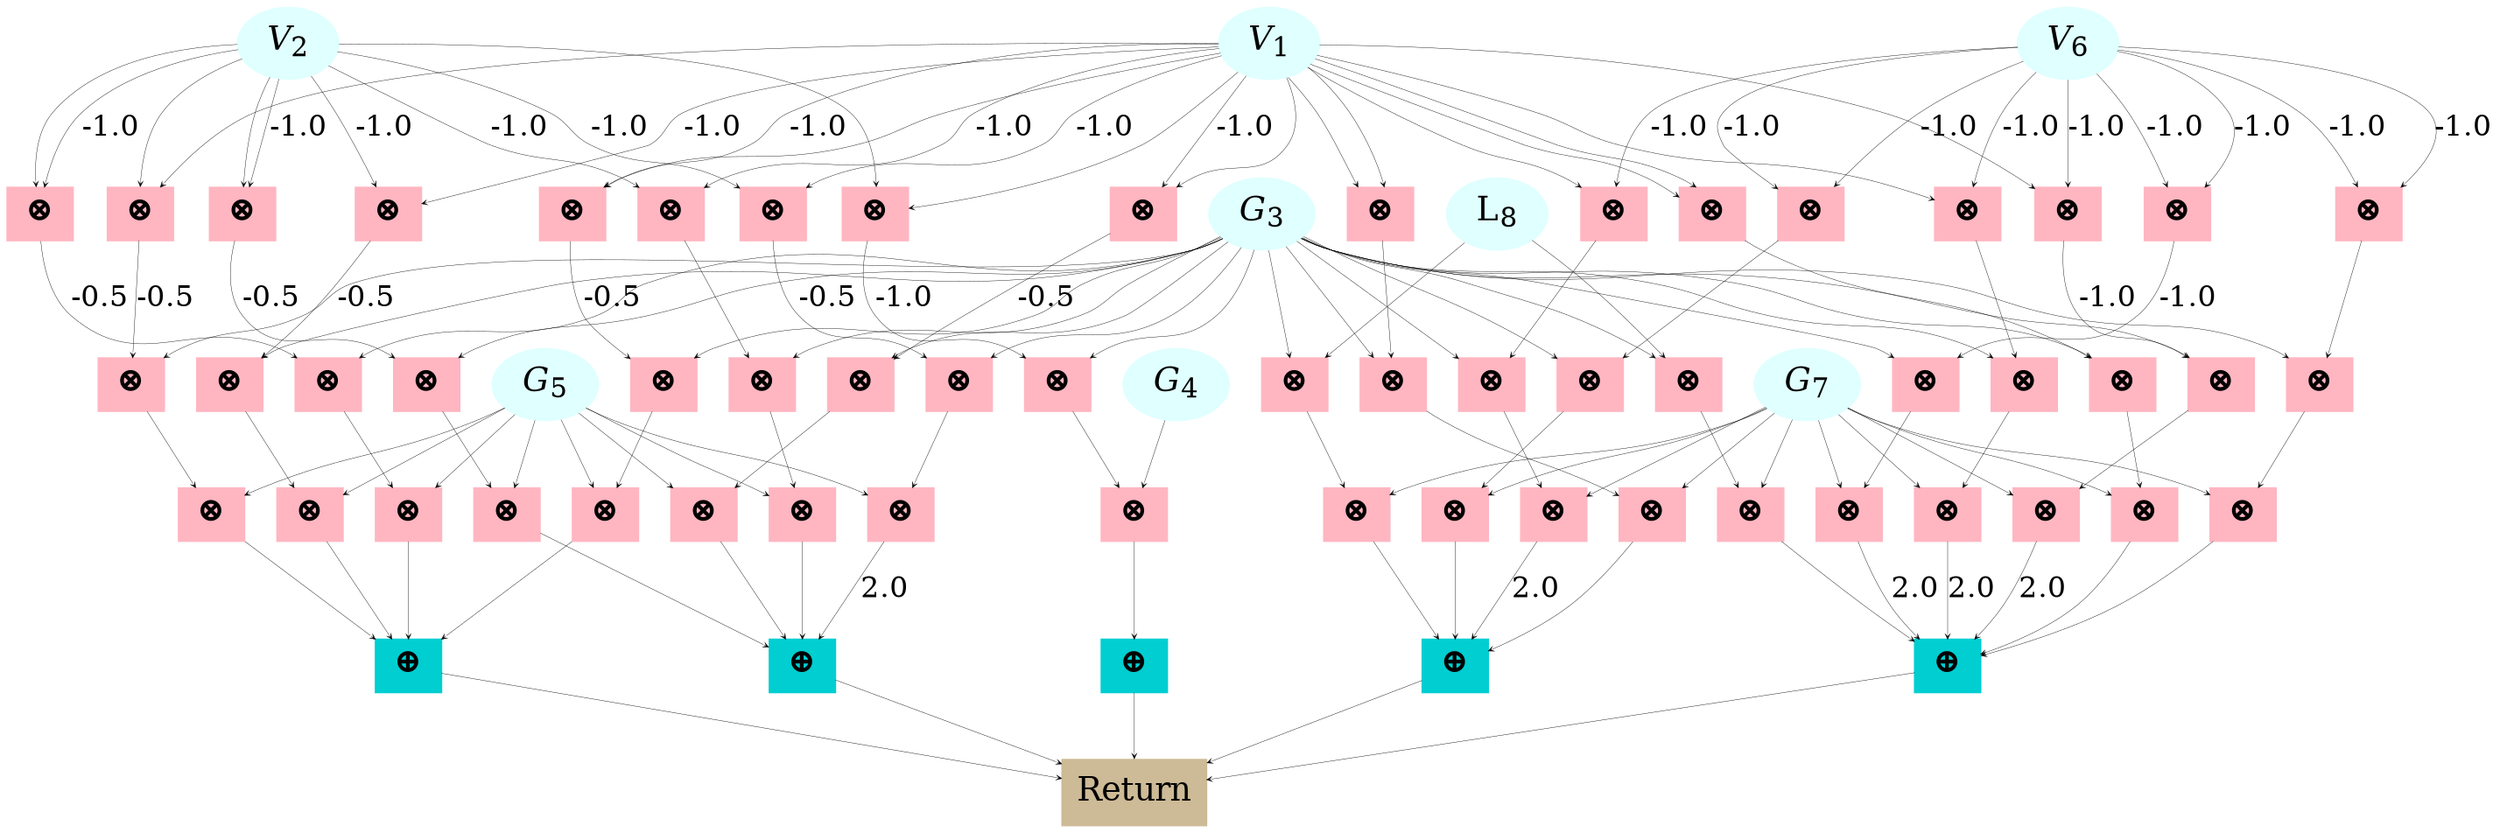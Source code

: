 digraph ComputationalGraph { 
label=""
ReturnNode[shape=box, label = "Return", style=filled, color=wheat3, fontsize=18]
g18635[label=<<i>V</i><sub>1</sub>>, style=filled, color=lightcyan, fontsize=18]
g18637[label=<<i>V</i><sub>2</sub>>, style=filled, color=lightcyan, fontsize=18]
g19017[shape=box, label = <<b>&otimes;</b>>, style=filled, color=lightpink, fontsize=18, width = 0.5, height = 0.4]
g18645[label=<<i>G</i><sub>3</sub>>, style=filled, color=lightcyan, fontsize=18]
g19018[shape=box, label = <<b>&otimes;</b>>, style=filled, color=lightpink, fontsize=18, width = 0.5, height = 0.4]
g18646[label=<<i>G</i><sub>4</sub>>, style=filled, color=lightcyan, fontsize=18]
g19019[shape=box, label = <<b>&otimes;</b>>, style=filled, color=lightpink, fontsize=18, width = 0.5, height = 0.4]
g18737[shape=box, label = <<b>&oplus;</b>>, style=filled, color= darkturquoise, fontsize=18, width = 0.5, height = 0.4]
g19020[shape=box, label = <<b>&otimes;</b>>, style=filled, color=lightpink, fontsize=18, width = 0.5, height = 0.4]
g19024[shape=box, label = <<b>&otimes;</b>>, style=filled, color=lightpink, fontsize=18, width = 0.5, height = 0.4]
g18724[label=<<i>G</i><sub>5</sub>>, style=filled, color=lightcyan, fontsize=18]
g19028[shape=box, label = <<b>&otimes;</b>>, style=filled, color=lightpink, fontsize=18, width = 0.5, height = 0.4]
g19021[shape=box, label = <<b>&otimes;</b>>, style=filled, color=lightpink, fontsize=18, width = 0.5, height = 0.4]
g19025[shape=box, label = <<b>&otimes;</b>>, style=filled, color=lightpink, fontsize=18, width = 0.5, height = 0.4]
g19029[shape=box, label = <<b>&otimes;</b>>, style=filled, color=lightpink, fontsize=18, width = 0.5, height = 0.4]
g19022[shape=box, label = <<b>&otimes;</b>>, style=filled, color=lightpink, fontsize=18, width = 0.5, height = 0.4]
g19026[shape=box, label = <<b>&otimes;</b>>, style=filled, color=lightpink, fontsize=18, width = 0.5, height = 0.4]
g19030[shape=box, label = <<b>&otimes;</b>>, style=filled, color=lightpink, fontsize=18, width = 0.5, height = 0.4]
g19023[shape=box, label = <<b>&otimes;</b>>, style=filled, color=lightpink, fontsize=18, width = 0.5, height = 0.4]
g19027[shape=box, label = <<b>&otimes;</b>>, style=filled, color=lightpink, fontsize=18, width = 0.5, height = 0.4]
g19031[shape=box, label = <<b>&otimes;</b>>, style=filled, color=lightpink, fontsize=18, width = 0.5, height = 0.4]
g18751[shape=box, label = <<b>&oplus;</b>>, style=filled, color= darkturquoise, fontsize=18, width = 0.5, height = 0.4]
g18648[label=<<i>V</i><sub>6</sub>>, style=filled, color=lightcyan, fontsize=18]
g19032[shape=box, label = <<b>&otimes;</b>>, style=filled, color=lightpink, fontsize=18, width = 0.5, height = 0.4]
g19036[shape=box, label = <<b>&otimes;</b>>, style=filled, color=lightpink, fontsize=18, width = 0.5, height = 0.4]
g18683[label=<<i>G</i><sub>7</sub>>, style=filled, color=lightcyan, fontsize=18]
g19041[shape=box, label = <<b>&otimes;</b>>, style=filled, color=lightpink, fontsize=18, width = 0.5, height = 0.4]
g19033[shape=box, label = <<b>&otimes;</b>>, style=filled, color=lightpink, fontsize=18, width = 0.5, height = 0.4]
g19037[shape=box, label = <<b>&otimes;</b>>, style=filled, color=lightpink, fontsize=18, width = 0.5, height = 0.4]
g19042[shape=box, label = <<b>&otimes;</b>>, style=filled, color=lightpink, fontsize=18, width = 0.5, height = 0.4]
g19035[shape=box, label = <<b>&otimes;</b>>, style=filled, color=lightpink, fontsize=18, width = 0.5, height = 0.4]
g19039[shape=box, label = <<b>&otimes;</b>>, style=filled, color=lightpink, fontsize=18, width = 0.5, height = 0.4]
g19044[shape=box, label = <<b>&otimes;</b>>, style=filled, color=lightpink, fontsize=18, width = 0.5, height = 0.4]
g18763[label=<L<sub>8</sub>>, style=filled, color=lightcyan, fontsize=18]
g19040[shape=box, label = <<b>&otimes;</b>>, style=filled, color=lightpink, fontsize=18, width = 0.5, height = 0.4]
g19045[shape=box, label = <<b>&otimes;</b>>, style=filled, color=lightpink, fontsize=18, width = 0.5, height = 0.4]
g18771[shape=box, label = <<b>&oplus;</b>>, style=filled, color= darkturquoise, fontsize=18, width = 0.5, height = 0.4]
g19046[shape=box, label = <<b>&otimes;</b>>, style=filled, color=lightpink, fontsize=18, width = 0.5, height = 0.4]
g19051[shape=box, label = <<b>&otimes;</b>>, style=filled, color=lightpink, fontsize=18, width = 0.5, height = 0.4]
g19056[shape=box, label = <<b>&otimes;</b>>, style=filled, color=lightpink, fontsize=18, width = 0.5, height = 0.4]
g19047[shape=box, label = <<b>&otimes;</b>>, style=filled, color=lightpink, fontsize=18, width = 0.5, height = 0.4]
g19052[shape=box, label = <<b>&otimes;</b>>, style=filled, color=lightpink, fontsize=18, width = 0.5, height = 0.4]
g19057[shape=box, label = <<b>&otimes;</b>>, style=filled, color=lightpink, fontsize=18, width = 0.5, height = 0.4]
g19049[shape=box, label = <<b>&otimes;</b>>, style=filled, color=lightpink, fontsize=18, width = 0.5, height = 0.4]
g19054[shape=box, label = <<b>&otimes;</b>>, style=filled, color=lightpink, fontsize=18, width = 0.5, height = 0.4]
g19059[shape=box, label = <<b>&otimes;</b>>, style=filled, color=lightpink, fontsize=18, width = 0.5, height = 0.4]
g19050[shape=box, label = <<b>&otimes;</b>>, style=filled, color=lightpink, fontsize=18, width = 0.5, height = 0.4]
g19055[shape=box, label = <<b>&otimes;</b>>, style=filled, color=lightpink, fontsize=18, width = 0.5, height = 0.4]
g19060[shape=box, label = <<b>&otimes;</b>>, style=filled, color=lightpink, fontsize=18, width = 0.5, height = 0.4]
g18790[shape=box, label = <<b>&oplus;</b>>, style=filled, color= darkturquoise, fontsize=18, width = 0.5, height = 0.4]
g19061[shape=box, label = <<b>&otimes;</b>>, style=filled, color=lightpink, fontsize=18, width = 0.5, height = 0.4]
g19069[shape=box, label = <<b>&otimes;</b>>, style=filled, color=lightpink, fontsize=18, width = 0.5, height = 0.4]
g19078[shape=box, label = <<b>&otimes;</b>>, style=filled, color=lightpink, fontsize=18, width = 0.5, height = 0.4]
g19062[shape=box, label = <<b>&otimes;</b>>, style=filled, color=lightpink, fontsize=18, width = 0.5, height = 0.4]
g19070[shape=box, label = <<b>&otimes;</b>>, style=filled, color=lightpink, fontsize=18, width = 0.5, height = 0.4]
g19079[shape=box, label = <<b>&otimes;</b>>, style=filled, color=lightpink, fontsize=18, width = 0.5, height = 0.4]
g19064[shape=box, label = <<b>&otimes;</b>>, style=filled, color=lightpink, fontsize=18, width = 0.5, height = 0.4]
g19072[shape=box, label = <<b>&otimes;</b>>, style=filled, color=lightpink, fontsize=18, width = 0.5, height = 0.4]
g19081[shape=box, label = <<b>&otimes;</b>>, style=filled, color=lightpink, fontsize=18, width = 0.5, height = 0.4]
g19065[shape=box, label = <<b>&otimes;</b>>, style=filled, color=lightpink, fontsize=18, width = 0.5, height = 0.4]
g19073[shape=box, label = <<b>&otimes;</b>>, style=filled, color=lightpink, fontsize=18, width = 0.5, height = 0.4]
g19082[shape=box, label = <<b>&otimes;</b>>, style=filled, color=lightpink, fontsize=18, width = 0.5, height = 0.4]
g19066[shape=box, label = <<b>&otimes;</b>>, style=filled, color=lightpink, fontsize=18, width = 0.5, height = 0.4]
g19074[shape=box, label = <<b>&otimes;</b>>, style=filled, color=lightpink, fontsize=18, width = 0.5, height = 0.4]
g19083[shape=box, label = <<b>&otimes;</b>>, style=filled, color=lightpink, fontsize=18, width = 0.5, height = 0.4]
g19077[shape=box, label = <<b>&otimes;</b>>, style=filled, color=lightpink, fontsize=18, width = 0.5, height = 0.4]
g19086[shape=box, label = <<b>&otimes;</b>>, style=filled, color=lightpink, fontsize=18, width = 0.5, height = 0.4]
g18814[shape=box, label = <<b>&oplus;</b>>, style=filled, color= darkturquoise, fontsize=18, width = 0.5, height = 0.4]
g18635->g19017[arrowhead=vee,penwidth = 0.2,arrowsize = 0.3]
g18637->g19017[arrowhead=vee,penwidth = 0.2,arrowsize = 0.3]
g19017->g19018[arrowhead=vee,label=-1.0,fontsize=16,penwidth = 0.2,arrowsize = 0.3]
g18645->g19018[arrowhead=vee,penwidth = 0.2,arrowsize = 0.3]
g19018->g19019[arrowhead=vee,penwidth = 0.2,arrowsize = 0.3]
g18646->g19019[arrowhead=vee,penwidth = 0.2,arrowsize = 0.3]
g19019->g18737[arrowhead=vee,penwidth = 0.2,arrowsize = 0.3]
g18737->ReturnNode[arrowhead=vee, penwidth = 0.2, arrowsize = 0.3]
g18637->g19020[arrowhead=vee,label=-1.0,fontsize=16,penwidth = 0.2,arrowsize = 0.3]
g18635->g19020[arrowhead=vee,label=-1.0,fontsize=16,penwidth = 0.2,arrowsize = 0.3]
g19020->g19024[arrowhead=vee,label=-0.5,fontsize=16,penwidth = 0.2,arrowsize = 0.3]
g18645->g19024[arrowhead=vee,penwidth = 0.2,arrowsize = 0.3]
g19024->g19028[arrowhead=vee,penwidth = 0.2,arrowsize = 0.3]
g18724->g19028[arrowhead=vee,penwidth = 0.2,arrowsize = 0.3]
g18635->g19021[arrowhead=vee,penwidth = 0.2,arrowsize = 0.3]
g18635->g19021[arrowhead=vee,label=-1.0,fontsize=16,penwidth = 0.2,arrowsize = 0.3]
g19021->g19025[arrowhead=vee,label=-0.5,fontsize=16,penwidth = 0.2,arrowsize = 0.3]
g18645->g19025[arrowhead=vee,penwidth = 0.2,arrowsize = 0.3]
g19025->g19029[arrowhead=vee,penwidth = 0.2,arrowsize = 0.3]
g18724->g19029[arrowhead=vee,penwidth = 0.2,arrowsize = 0.3]
g18637->g19022[arrowhead=vee,label=-1.0,fontsize=16,penwidth = 0.2,arrowsize = 0.3]
g18637->g19022[arrowhead=vee,penwidth = 0.2,arrowsize = 0.3]
g19022->g19026[arrowhead=vee,label=-0.5,fontsize=16,penwidth = 0.2,arrowsize = 0.3]
g18645->g19026[arrowhead=vee,penwidth = 0.2,arrowsize = 0.3]
g19026->g19030[arrowhead=vee,penwidth = 0.2,arrowsize = 0.3]
g18724->g19030[arrowhead=vee,penwidth = 0.2,arrowsize = 0.3]
g18635->g19023[arrowhead=vee,penwidth = 0.2,arrowsize = 0.3]
g18637->g19023[arrowhead=vee,penwidth = 0.2,arrowsize = 0.3]
g19023->g19027[arrowhead=vee,label=-0.5,fontsize=16,penwidth = 0.2,arrowsize = 0.3]
g18645->g19027[arrowhead=vee,penwidth = 0.2,arrowsize = 0.3]
g19027->g19031[arrowhead=vee,penwidth = 0.2,arrowsize = 0.3]
g18724->g19031[arrowhead=vee,penwidth = 0.2,arrowsize = 0.3]
g19028->g18751[arrowhead=vee,penwidth = 0.2,arrowsize = 0.3]
g19029->g18751[arrowhead=vee,penwidth = 0.2,arrowsize = 0.3]
g19030->g18751[arrowhead=vee,penwidth = 0.2,arrowsize = 0.3]
g19031->g18751[arrowhead=vee,penwidth = 0.2,arrowsize = 0.3]
g18751->ReturnNode[arrowhead=vee, penwidth = 0.2, arrowsize = 0.3]
g18648->g19032[arrowhead=vee,label=-1.0,fontsize=16,penwidth = 0.2,arrowsize = 0.3]
g18648->g19032[arrowhead=vee,label=-1.0,fontsize=16,penwidth = 0.2,arrowsize = 0.3]
g19032->g19036[arrowhead=vee,penwidth = 0.2,arrowsize = 0.3]
g18645->g19036[arrowhead=vee,penwidth = 0.2,arrowsize = 0.3]
g19036->g19041[arrowhead=vee,penwidth = 0.2,arrowsize = 0.3]
g18683->g19041[arrowhead=vee,penwidth = 0.2,arrowsize = 0.3]
g18635->g19033[arrowhead=vee,penwidth = 0.2,arrowsize = 0.3]
g18648->g19033[arrowhead=vee,label=-1.0,fontsize=16,penwidth = 0.2,arrowsize = 0.3]
g19033->g19037[arrowhead=vee,penwidth = 0.2,arrowsize = 0.3]
g18645->g19037[arrowhead=vee,penwidth = 0.2,arrowsize = 0.3]
g19037->g19042[arrowhead=vee,penwidth = 0.2,arrowsize = 0.3]
g18683->g19042[arrowhead=vee,penwidth = 0.2,arrowsize = 0.3]
g18635->g19035[arrowhead=vee,penwidth = 0.2,arrowsize = 0.3]
g18635->g19035[arrowhead=vee,penwidth = 0.2,arrowsize = 0.3]
g19035->g19039[arrowhead=vee,penwidth = 0.2,arrowsize = 0.3]
g18645->g19039[arrowhead=vee,penwidth = 0.2,arrowsize = 0.3]
g19039->g19044[arrowhead=vee,penwidth = 0.2,arrowsize = 0.3]
g18683->g19044[arrowhead=vee,penwidth = 0.2,arrowsize = 0.3]
g18763->g19040[arrowhead=vee,penwidth = 0.2,arrowsize = 0.3]
g18645->g19040[arrowhead=vee,penwidth = 0.2,arrowsize = 0.3]
g19040->g19045[arrowhead=vee,penwidth = 0.2,arrowsize = 0.3]
g18683->g19045[arrowhead=vee,penwidth = 0.2,arrowsize = 0.3]
g19041->g18771[arrowhead=vee,penwidth = 0.2,arrowsize = 0.3]
g19042->g18771[arrowhead=vee,label=2.0,fontsize=16, penwidth = 0.2,arrowsize = 0.3]
g19044->g18771[arrowhead=vee,penwidth = 0.2,arrowsize = 0.3]
g19045->g18771[arrowhead=vee,penwidth = 0.2,arrowsize = 0.3]
g18771->ReturnNode[arrowhead=vee, penwidth = 0.2, arrowsize = 0.3]
g18637->g19046[arrowhead=vee,label=-1.0,fontsize=16,penwidth = 0.2,arrowsize = 0.3]
g18635->g19046[arrowhead=vee,label=-1.0,fontsize=16,penwidth = 0.2,arrowsize = 0.3]
g19046->g19051[arrowhead=vee,label=-0.5,fontsize=16,penwidth = 0.2,arrowsize = 0.3]
g18645->g19051[arrowhead=vee,penwidth = 0.2,arrowsize = 0.3]
g19051->g19056[arrowhead=vee,penwidth = 0.2,arrowsize = 0.3]
g18724->g19056[arrowhead=vee,penwidth = 0.2,arrowsize = 0.3]
g18635->g19047[arrowhead=vee,penwidth = 0.2,arrowsize = 0.3]
g18635->g19047[arrowhead=vee,label=-1.0,fontsize=16,penwidth = 0.2,arrowsize = 0.3]
g19047->g19052[arrowhead=vee,label=-0.5,fontsize=16,penwidth = 0.2,arrowsize = 0.3]
g18645->g19052[arrowhead=vee,penwidth = 0.2,arrowsize = 0.3]
g19052->g19057[arrowhead=vee,penwidth = 0.2,arrowsize = 0.3]
g18724->g19057[arrowhead=vee,penwidth = 0.2,arrowsize = 0.3]
g18637->g19049[arrowhead=vee,label=-1.0,fontsize=16,penwidth = 0.2,arrowsize = 0.3]
g18637->g19049[arrowhead=vee,penwidth = 0.2,arrowsize = 0.3]
g19049->g19054[arrowhead=vee,label=-0.5,fontsize=16,penwidth = 0.2,arrowsize = 0.3]
g18645->g19054[arrowhead=vee,penwidth = 0.2,arrowsize = 0.3]
g19054->g19059[arrowhead=vee,penwidth = 0.2,arrowsize = 0.3]
g18724->g19059[arrowhead=vee,penwidth = 0.2,arrowsize = 0.3]
g18637->g19050[arrowhead=vee,label=-1.0,fontsize=16,penwidth = 0.2,arrowsize = 0.3]
g18635->g19050[arrowhead=vee,label=-1.0,fontsize=16,penwidth = 0.2,arrowsize = 0.3]
g19050->g19055[arrowhead=vee,penwidth = 0.2,arrowsize = 0.3]
g18645->g19055[arrowhead=vee,penwidth = 0.2,arrowsize = 0.3]
g19055->g19060[arrowhead=vee,penwidth = 0.2,arrowsize = 0.3]
g18724->g19060[arrowhead=vee,penwidth = 0.2,arrowsize = 0.3]
g19056->g18790[arrowhead=vee,label=2.0,fontsize=16, penwidth = 0.2,arrowsize = 0.3]
g19057->g18790[arrowhead=vee,penwidth = 0.2,arrowsize = 0.3]
g19059->g18790[arrowhead=vee,penwidth = 0.2,arrowsize = 0.3]
g19060->g18790[arrowhead=vee,penwidth = 0.2,arrowsize = 0.3]
g18790->ReturnNode[arrowhead=vee, penwidth = 0.2, arrowsize = 0.3]
g18648->g19061[arrowhead=vee,label=-1.0,fontsize=16,penwidth = 0.2,arrowsize = 0.3]
g18648->g19061[arrowhead=vee,label=-1.0,fontsize=16,penwidth = 0.2,arrowsize = 0.3]
g19061->g19069[arrowhead=vee,penwidth = 0.2,arrowsize = 0.3]
g18645->g19069[arrowhead=vee,penwidth = 0.2,arrowsize = 0.3]
g19069->g19078[arrowhead=vee,penwidth = 0.2,arrowsize = 0.3]
g18683->g19078[arrowhead=vee,penwidth = 0.2,arrowsize = 0.3]
g18635->g19062[arrowhead=vee,penwidth = 0.2,arrowsize = 0.3]
g18648->g19062[arrowhead=vee,label=-1.0,fontsize=16,penwidth = 0.2,arrowsize = 0.3]
g19062->g19070[arrowhead=vee,penwidth = 0.2,arrowsize = 0.3]
g18645->g19070[arrowhead=vee,penwidth = 0.2,arrowsize = 0.3]
g19070->g19079[arrowhead=vee,penwidth = 0.2,arrowsize = 0.3]
g18683->g19079[arrowhead=vee,penwidth = 0.2,arrowsize = 0.3]
g18635->g19064[arrowhead=vee,penwidth = 0.2,arrowsize = 0.3]
g18635->g19064[arrowhead=vee,penwidth = 0.2,arrowsize = 0.3]
g19064->g19072[arrowhead=vee,penwidth = 0.2,arrowsize = 0.3]
g18645->g19072[arrowhead=vee,penwidth = 0.2,arrowsize = 0.3]
g19072->g19081[arrowhead=vee,penwidth = 0.2,arrowsize = 0.3]
g18683->g19081[arrowhead=vee,penwidth = 0.2,arrowsize = 0.3]
g18648->g19065[arrowhead=vee,label=-1.0,fontsize=16,penwidth = 0.2,arrowsize = 0.3]
g18648->g19065[arrowhead=vee,label=-1.0,fontsize=16,penwidth = 0.2,arrowsize = 0.3]
g19065->g19073[arrowhead=vee,label=-1.0,fontsize=16,penwidth = 0.2,arrowsize = 0.3]
g18645->g19073[arrowhead=vee,penwidth = 0.2,arrowsize = 0.3]
g19073->g19082[arrowhead=vee,penwidth = 0.2,arrowsize = 0.3]
g18683->g19082[arrowhead=vee,penwidth = 0.2,arrowsize = 0.3]
g18635->g19066[arrowhead=vee,penwidth = 0.2,arrowsize = 0.3]
g18648->g19066[arrowhead=vee,label=-1.0,fontsize=16,penwidth = 0.2,arrowsize = 0.3]
g19066->g19074[arrowhead=vee,label=-1.0,fontsize=16,penwidth = 0.2,arrowsize = 0.3]
g18645->g19074[arrowhead=vee,penwidth = 0.2,arrowsize = 0.3]
g19074->g19083[arrowhead=vee,penwidth = 0.2,arrowsize = 0.3]
g18683->g19083[arrowhead=vee,penwidth = 0.2,arrowsize = 0.3]
g18763->g19077[arrowhead=vee,penwidth = 0.2,arrowsize = 0.3]
g18645->g19077[arrowhead=vee,penwidth = 0.2,arrowsize = 0.3]
g19077->g19086[arrowhead=vee,penwidth = 0.2,arrowsize = 0.3]
g18683->g19086[arrowhead=vee,penwidth = 0.2,arrowsize = 0.3]
g19078->g18814[arrowhead=vee,penwidth = 0.2,arrowsize = 0.3]
g19079->g18814[arrowhead=vee,label=2.0,fontsize=16, penwidth = 0.2,arrowsize = 0.3]
g19081->g18814[arrowhead=vee,penwidth = 0.2,arrowsize = 0.3]
g19082->g18814[arrowhead=vee,label=2.0,fontsize=16, penwidth = 0.2,arrowsize = 0.3]
g19083->g18814[arrowhead=vee,label=2.0,fontsize=16, penwidth = 0.2,arrowsize = 0.3]
g19086->g18814[arrowhead=vee,penwidth = 0.2,arrowsize = 0.3]
g18814->ReturnNode[arrowhead=vee, penwidth = 0.2, arrowsize = 0.3]
   }
